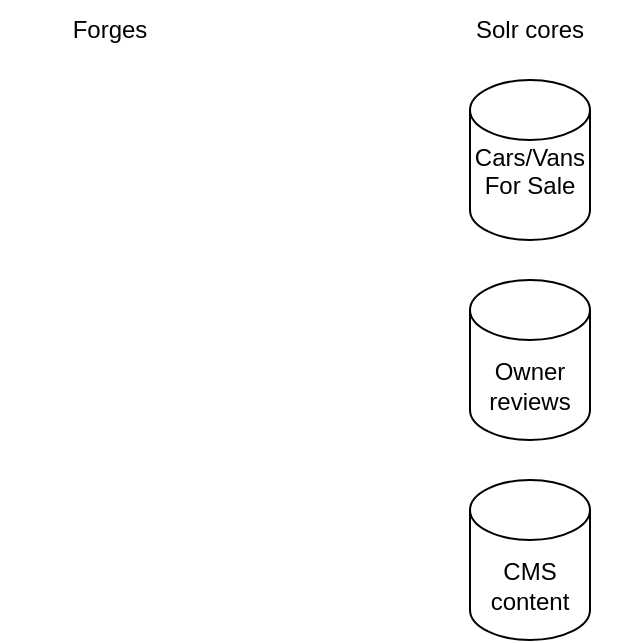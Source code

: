 <mxfile version="26.0.15">
  <diagram name="Page-1" id="FJE8XcJEGihSCppFtfyL">
    <mxGraphModel dx="1700" dy="887" grid="1" gridSize="10" guides="1" tooltips="1" connect="1" arrows="1" fold="1" page="1" pageScale="1" pageWidth="827" pageHeight="1169" math="0" shadow="0">
      <root>
        <mxCell id="0" />
        <mxCell id="1" parent="0" />
        <mxCell id="_k9ZC8fl_zS8k_MWhJva-3" value="Solr cores" style="text;html=1;align=center;verticalAlign=middle;whiteSpace=wrap;rounded=0;" vertex="1" parent="1">
          <mxGeometry x="410" y="10" width="110" height="30" as="geometry" />
        </mxCell>
        <mxCell id="_k9ZC8fl_zS8k_MWhJva-5" value="Cars/Vans For Sale&lt;div&gt;&lt;br&gt;&lt;/div&gt;" style="shape=cylinder3;whiteSpace=wrap;html=1;boundedLbl=1;backgroundOutline=1;size=15;" vertex="1" parent="1">
          <mxGeometry x="435" y="50" width="60" height="80" as="geometry" />
        </mxCell>
        <mxCell id="_k9ZC8fl_zS8k_MWhJva-6" value="&lt;div&gt;Owner reviews&lt;/div&gt;" style="shape=cylinder3;whiteSpace=wrap;html=1;boundedLbl=1;backgroundOutline=1;size=15;" vertex="1" parent="1">
          <mxGeometry x="435" y="150" width="60" height="80" as="geometry" />
        </mxCell>
        <mxCell id="_k9ZC8fl_zS8k_MWhJva-7" value="&lt;div&gt;CMS content&lt;/div&gt;" style="shape=cylinder3;whiteSpace=wrap;html=1;boundedLbl=1;backgroundOutline=1;size=15;" vertex="1" parent="1">
          <mxGeometry x="435" y="250" width="60" height="80" as="geometry" />
        </mxCell>
        <mxCell id="_k9ZC8fl_zS8k_MWhJva-8" value="Forges" style="text;html=1;align=center;verticalAlign=middle;whiteSpace=wrap;rounded=0;" vertex="1" parent="1">
          <mxGeometry x="200" y="10" width="110" height="30" as="geometry" />
        </mxCell>
      </root>
    </mxGraphModel>
  </diagram>
</mxfile>

